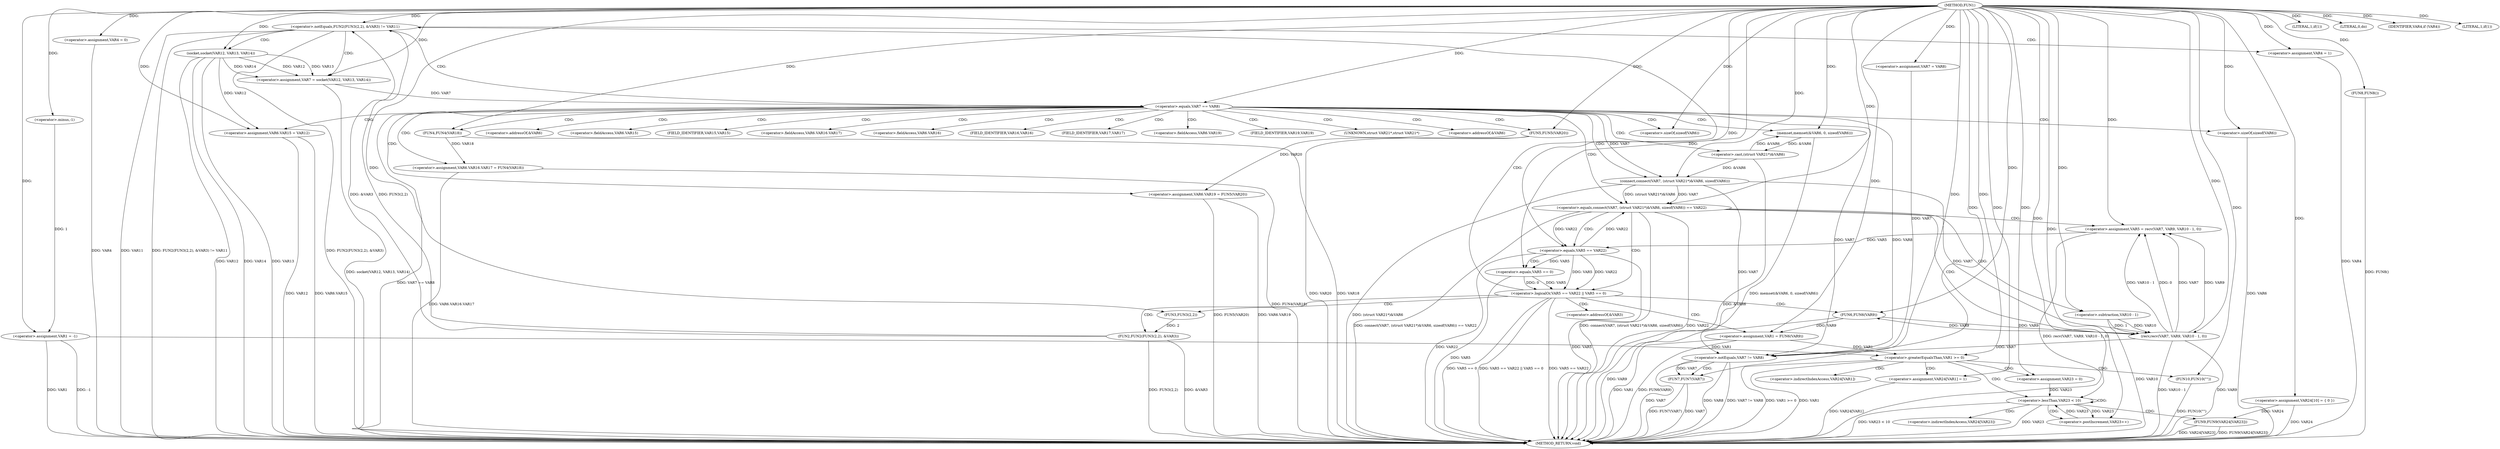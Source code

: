 digraph FUN1 {  
"1000100" [label = "(METHOD,FUN1)" ]
"1000260" [label = "(METHOD_RETURN,void)" ]
"1000103" [label = "(<operator>.assignment,VAR1 = -1)" ]
"1000105" [label = "(<operator>.minus,-1)" ]
"1000108" [label = "(LITERAL,1,if(1))" ]
"1000113" [label = "(<operator>.assignment,VAR4 = 0)" ]
"1000119" [label = "(<operator>.assignment,VAR7 = VAR8)" ]
"1000126" [label = "(<operator>.notEquals,FUN2(FUN3(2,2), &VAR3) != VAR11)" ]
"1000127" [label = "(FUN2,FUN2(FUN3(2,2), &VAR3))" ]
"1000128" [label = "(FUN3,FUN3(2,2))" ]
"1000136" [label = "(<operator>.assignment,VAR4 = 1)" ]
"1000139" [label = "(<operator>.assignment,VAR7 = socket(VAR12, VAR13, VAR14))" ]
"1000141" [label = "(socket,socket(VAR12, VAR13, VAR14))" ]
"1000146" [label = "(<operator>.equals,VAR7 == VAR8)" ]
"1000151" [label = "(memset,memset(&VAR6, 0, sizeof(VAR6)))" ]
"1000155" [label = "(<operator>.sizeOf,sizeof(VAR6))" ]
"1000157" [label = "(<operator>.assignment,VAR6.VAR15 = VAR12)" ]
"1000162" [label = "(<operator>.assignment,VAR6.VAR16.VAR17 = FUN4(VAR18))" ]
"1000168" [label = "(FUN4,FUN4(VAR18))" ]
"1000170" [label = "(<operator>.assignment,VAR6.VAR19 = FUN5(VAR20))" ]
"1000174" [label = "(FUN5,FUN5(VAR20))" ]
"1000177" [label = "(<operator>.equals,connect(VAR7, (struct VAR21*)&VAR6, sizeof(VAR6)) == VAR22)" ]
"1000178" [label = "(connect,connect(VAR7, (struct VAR21*)&VAR6, sizeof(VAR6)))" ]
"1000180" [label = "(<operator>.cast,(struct VAR21*)&VAR6)" ]
"1000184" [label = "(<operator>.sizeOf,sizeof(VAR6))" ]
"1000189" [label = "(<operator>.assignment,VAR5 = recv(VAR7, VAR9, VAR10 - 1, 0))" ]
"1000191" [label = "(recv,recv(VAR7, VAR9, VAR10 - 1, 0))" ]
"1000194" [label = "(<operator>.subtraction,VAR10 - 1)" ]
"1000199" [label = "(<operator>.logicalOr,VAR5 == VAR22 || VAR5 == 0)" ]
"1000200" [label = "(<operator>.equals,VAR5 == VAR22)" ]
"1000203" [label = "(<operator>.equals,VAR5 == 0)" ]
"1000208" [label = "(<operator>.assignment,VAR1 = FUN6(VAR9))" ]
"1000210" [label = "(FUN6,FUN6(VAR9))" ]
"1000212" [label = "(LITERAL,0,do)" ]
"1000214" [label = "(<operator>.notEquals,VAR7 != VAR8)" ]
"1000218" [label = "(FUN7,FUN7(VAR7))" ]
"1000221" [label = "(IDENTIFIER,VAR4,if (VAR4))" ]
"1000223" [label = "(FUN8,FUN8())" ]
"1000225" [label = "(LITERAL,1,if(1))" ]
"1000230" [label = "(<operator>.assignment,VAR24[10] = { 0 })" ]
"1000233" [label = "(<operator>.greaterEqualsThan,VAR1 >= 0)" ]
"1000237" [label = "(<operator>.assignment,VAR24[VAR1] = 1)" ]
"1000243" [label = "(<operator>.assignment,VAR23 = 0)" ]
"1000246" [label = "(<operator>.lessThan,VAR23 < 10)" ]
"1000249" [label = "(<operator>.postIncrement,VAR23++)" ]
"1000252" [label = "(FUN9,FUN9(VAR24[VAR23]))" ]
"1000258" [label = "(FUN10,FUN10(\"\"))" ]
"1000131" [label = "(<operator>.addressOf,&VAR3)" ]
"1000152" [label = "(<operator>.addressOf,&VAR6)" ]
"1000158" [label = "(<operator>.fieldAccess,VAR6.VAR15)" ]
"1000160" [label = "(FIELD_IDENTIFIER,VAR15,VAR15)" ]
"1000163" [label = "(<operator>.fieldAccess,VAR6.VAR16.VAR17)" ]
"1000164" [label = "(<operator>.fieldAccess,VAR6.VAR16)" ]
"1000166" [label = "(FIELD_IDENTIFIER,VAR16,VAR16)" ]
"1000167" [label = "(FIELD_IDENTIFIER,VAR17,VAR17)" ]
"1000171" [label = "(<operator>.fieldAccess,VAR6.VAR19)" ]
"1000173" [label = "(FIELD_IDENTIFIER,VAR19,VAR19)" ]
"1000181" [label = "(UNKNOWN,struct VAR21*,struct VAR21*)" ]
"1000182" [label = "(<operator>.addressOf,&VAR6)" ]
"1000238" [label = "(<operator>.indirectIndexAccess,VAR24[VAR1])" ]
"1000253" [label = "(<operator>.indirectIndexAccess,VAR24[VAR23])" ]
  "1000141" -> "1000260"  [ label = "DDG: VAR12"] 
  "1000184" -> "1000260"  [ label = "DDG: VAR6"] 
  "1000103" -> "1000260"  [ label = "DDG: VAR1"] 
  "1000126" -> "1000260"  [ label = "DDG: FUN2(FUN3(2,2), &VAR3)"] 
  "1000230" -> "1000260"  [ label = "DDG: VAR24"] 
  "1000126" -> "1000260"  [ label = "DDG: VAR11"] 
  "1000199" -> "1000260"  [ label = "DDG: VAR5 == VAR22 || VAR5 == 0"] 
  "1000127" -> "1000260"  [ label = "DDG: FUN3(2,2)"] 
  "1000157" -> "1000260"  [ label = "DDG: VAR12"] 
  "1000180" -> "1000260"  [ label = "DDG: &VAR6"] 
  "1000177" -> "1000260"  [ label = "DDG: connect(VAR7, (struct VAR21*)&VAR6, sizeof(VAR6))"] 
  "1000162" -> "1000260"  [ label = "DDG: FUN4(VAR18)"] 
  "1000177" -> "1000260"  [ label = "DDG: VAR22"] 
  "1000126" -> "1000260"  [ label = "DDG: FUN2(FUN3(2,2), &VAR3) != VAR11"] 
  "1000191" -> "1000260"  [ label = "DDG: VAR10 - 1"] 
  "1000200" -> "1000260"  [ label = "DDG: VAR5"] 
  "1000223" -> "1000260"  [ label = "DDG: FUN8()"] 
  "1000208" -> "1000260"  [ label = "DDG: VAR1"] 
  "1000208" -> "1000260"  [ label = "DDG: FUN6(VAR9)"] 
  "1000151" -> "1000260"  [ label = "DDG: memset(&VAR6, 0, sizeof(VAR6))"] 
  "1000233" -> "1000260"  [ label = "DDG: VAR1 >= 0"] 
  "1000252" -> "1000260"  [ label = "DDG: VAR24[VAR23]"] 
  "1000168" -> "1000260"  [ label = "DDG: VAR18"] 
  "1000199" -> "1000260"  [ label = "DDG: VAR5 == VAR22"] 
  "1000214" -> "1000260"  [ label = "DDG: VAR8"] 
  "1000103" -> "1000260"  [ label = "DDG: -1"] 
  "1000218" -> "1000260"  [ label = "DDG: VAR7"] 
  "1000214" -> "1000260"  [ label = "DDG: VAR7 != VAR8"] 
  "1000237" -> "1000260"  [ label = "DDG: VAR24[VAR1]"] 
  "1000113" -> "1000260"  [ label = "DDG: VAR4"] 
  "1000139" -> "1000260"  [ label = "DDG: socket(VAR12, VAR13, VAR14)"] 
  "1000194" -> "1000260"  [ label = "DDG: VAR10"] 
  "1000252" -> "1000260"  [ label = "DDG: FUN9(VAR24[VAR23])"] 
  "1000141" -> "1000260"  [ label = "DDG: VAR14"] 
  "1000157" -> "1000260"  [ label = "DDG: VAR6.VAR15"] 
  "1000189" -> "1000260"  [ label = "DDG: recv(VAR7, VAR9, VAR10 - 1, 0)"] 
  "1000178" -> "1000260"  [ label = "DDG: (struct VAR21*)&VAR6"] 
  "1000218" -> "1000260"  [ label = "DDG: FUN7(VAR7)"] 
  "1000199" -> "1000260"  [ label = "DDG: VAR5 == 0"] 
  "1000258" -> "1000260"  [ label = "DDG: FUN10(\"\")"] 
  "1000191" -> "1000260"  [ label = "DDG: VAR9"] 
  "1000210" -> "1000260"  [ label = "DDG: VAR9"] 
  "1000233" -> "1000260"  [ label = "DDG: VAR1"] 
  "1000170" -> "1000260"  [ label = "DDG: VAR6.VAR19"] 
  "1000141" -> "1000260"  [ label = "DDG: VAR13"] 
  "1000214" -> "1000260"  [ label = "DDG: VAR7"] 
  "1000177" -> "1000260"  [ label = "DDG: connect(VAR7, (struct VAR21*)&VAR6, sizeof(VAR6)) == VAR22"] 
  "1000162" -> "1000260"  [ label = "DDG: VAR6.VAR16.VAR17"] 
  "1000246" -> "1000260"  [ label = "DDG: VAR23 < 10"] 
  "1000146" -> "1000260"  [ label = "DDG: VAR7 == VAR8"] 
  "1000170" -> "1000260"  [ label = "DDG: FUN5(VAR20)"] 
  "1000136" -> "1000260"  [ label = "DDG: VAR4"] 
  "1000174" -> "1000260"  [ label = "DDG: VAR20"] 
  "1000246" -> "1000260"  [ label = "DDG: VAR23"] 
  "1000203" -> "1000260"  [ label = "DDG: VAR5"] 
  "1000127" -> "1000260"  [ label = "DDG: &VAR3"] 
  "1000200" -> "1000260"  [ label = "DDG: VAR22"] 
  "1000105" -> "1000103"  [ label = "DDG: 1"] 
  "1000100" -> "1000103"  [ label = "DDG: "] 
  "1000100" -> "1000105"  [ label = "DDG: "] 
  "1000100" -> "1000108"  [ label = "DDG: "] 
  "1000100" -> "1000113"  [ label = "DDG: "] 
  "1000100" -> "1000119"  [ label = "DDG: "] 
  "1000127" -> "1000126"  [ label = "DDG: FUN3(2,2)"] 
  "1000127" -> "1000126"  [ label = "DDG: &VAR3"] 
  "1000128" -> "1000127"  [ label = "DDG: 2"] 
  "1000100" -> "1000128"  [ label = "DDG: "] 
  "1000100" -> "1000126"  [ label = "DDG: "] 
  "1000100" -> "1000136"  [ label = "DDG: "] 
  "1000141" -> "1000139"  [ label = "DDG: VAR12"] 
  "1000141" -> "1000139"  [ label = "DDG: VAR13"] 
  "1000141" -> "1000139"  [ label = "DDG: VAR14"] 
  "1000100" -> "1000139"  [ label = "DDG: "] 
  "1000100" -> "1000141"  [ label = "DDG: "] 
  "1000139" -> "1000146"  [ label = "DDG: VAR7"] 
  "1000100" -> "1000146"  [ label = "DDG: "] 
  "1000180" -> "1000151"  [ label = "DDG: &VAR6"] 
  "1000100" -> "1000151"  [ label = "DDG: "] 
  "1000100" -> "1000155"  [ label = "DDG: "] 
  "1000141" -> "1000157"  [ label = "DDG: VAR12"] 
  "1000100" -> "1000157"  [ label = "DDG: "] 
  "1000168" -> "1000162"  [ label = "DDG: VAR18"] 
  "1000100" -> "1000168"  [ label = "DDG: "] 
  "1000174" -> "1000170"  [ label = "DDG: VAR20"] 
  "1000100" -> "1000174"  [ label = "DDG: "] 
  "1000178" -> "1000177"  [ label = "DDG: VAR7"] 
  "1000178" -> "1000177"  [ label = "DDG: (struct VAR21*)&VAR6"] 
  "1000146" -> "1000178"  [ label = "DDG: VAR7"] 
  "1000100" -> "1000178"  [ label = "DDG: "] 
  "1000180" -> "1000178"  [ label = "DDG: &VAR6"] 
  "1000151" -> "1000180"  [ label = "DDG: &VAR6"] 
  "1000100" -> "1000184"  [ label = "DDG: "] 
  "1000200" -> "1000177"  [ label = "DDG: VAR22"] 
  "1000100" -> "1000177"  [ label = "DDG: "] 
  "1000191" -> "1000189"  [ label = "DDG: VAR7"] 
  "1000191" -> "1000189"  [ label = "DDG: VAR9"] 
  "1000191" -> "1000189"  [ label = "DDG: VAR10 - 1"] 
  "1000191" -> "1000189"  [ label = "DDG: 0"] 
  "1000100" -> "1000189"  [ label = "DDG: "] 
  "1000178" -> "1000191"  [ label = "DDG: VAR7"] 
  "1000100" -> "1000191"  [ label = "DDG: "] 
  "1000210" -> "1000191"  [ label = "DDG: VAR9"] 
  "1000194" -> "1000191"  [ label = "DDG: VAR10"] 
  "1000194" -> "1000191"  [ label = "DDG: 1"] 
  "1000100" -> "1000194"  [ label = "DDG: "] 
  "1000200" -> "1000199"  [ label = "DDG: VAR5"] 
  "1000200" -> "1000199"  [ label = "DDG: VAR22"] 
  "1000189" -> "1000200"  [ label = "DDG: VAR5"] 
  "1000100" -> "1000200"  [ label = "DDG: "] 
  "1000177" -> "1000200"  [ label = "DDG: VAR22"] 
  "1000203" -> "1000199"  [ label = "DDG: VAR5"] 
  "1000203" -> "1000199"  [ label = "DDG: 0"] 
  "1000200" -> "1000203"  [ label = "DDG: VAR5"] 
  "1000100" -> "1000203"  [ label = "DDG: "] 
  "1000210" -> "1000208"  [ label = "DDG: VAR9"] 
  "1000100" -> "1000208"  [ label = "DDG: "] 
  "1000191" -> "1000210"  [ label = "DDG: VAR9"] 
  "1000100" -> "1000210"  [ label = "DDG: "] 
  "1000100" -> "1000212"  [ label = "DDG: "] 
  "1000178" -> "1000214"  [ label = "DDG: VAR7"] 
  "1000119" -> "1000214"  [ label = "DDG: VAR7"] 
  "1000146" -> "1000214"  [ label = "DDG: VAR7"] 
  "1000191" -> "1000214"  [ label = "DDG: VAR7"] 
  "1000100" -> "1000214"  [ label = "DDG: "] 
  "1000146" -> "1000214"  [ label = "DDG: VAR8"] 
  "1000214" -> "1000218"  [ label = "DDG: VAR7"] 
  "1000100" -> "1000218"  [ label = "DDG: "] 
  "1000100" -> "1000221"  [ label = "DDG: "] 
  "1000100" -> "1000223"  [ label = "DDG: "] 
  "1000100" -> "1000225"  [ label = "DDG: "] 
  "1000100" -> "1000230"  [ label = "DDG: "] 
  "1000208" -> "1000233"  [ label = "DDG: VAR1"] 
  "1000103" -> "1000233"  [ label = "DDG: VAR1"] 
  "1000100" -> "1000233"  [ label = "DDG: "] 
  "1000100" -> "1000237"  [ label = "DDG: "] 
  "1000100" -> "1000243"  [ label = "DDG: "] 
  "1000243" -> "1000246"  [ label = "DDG: VAR23"] 
  "1000249" -> "1000246"  [ label = "DDG: VAR23"] 
  "1000100" -> "1000246"  [ label = "DDG: "] 
  "1000246" -> "1000249"  [ label = "DDG: VAR23"] 
  "1000100" -> "1000249"  [ label = "DDG: "] 
  "1000230" -> "1000252"  [ label = "DDG: VAR24"] 
  "1000100" -> "1000258"  [ label = "DDG: "] 
  "1000126" -> "1000141"  [ label = "CDG: "] 
  "1000126" -> "1000139"  [ label = "CDG: "] 
  "1000126" -> "1000146"  [ label = "CDG: "] 
  "1000126" -> "1000136"  [ label = "CDG: "] 
  "1000146" -> "1000164"  [ label = "CDG: "] 
  "1000146" -> "1000174"  [ label = "CDG: "] 
  "1000146" -> "1000182"  [ label = "CDG: "] 
  "1000146" -> "1000166"  [ label = "CDG: "] 
  "1000146" -> "1000180"  [ label = "CDG: "] 
  "1000146" -> "1000157"  [ label = "CDG: "] 
  "1000146" -> "1000167"  [ label = "CDG: "] 
  "1000146" -> "1000151"  [ label = "CDG: "] 
  "1000146" -> "1000160"  [ label = "CDG: "] 
  "1000146" -> "1000152"  [ label = "CDG: "] 
  "1000146" -> "1000163"  [ label = "CDG: "] 
  "1000146" -> "1000168"  [ label = "CDG: "] 
  "1000146" -> "1000178"  [ label = "CDG: "] 
  "1000146" -> "1000173"  [ label = "CDG: "] 
  "1000146" -> "1000158"  [ label = "CDG: "] 
  "1000146" -> "1000155"  [ label = "CDG: "] 
  "1000146" -> "1000170"  [ label = "CDG: "] 
  "1000146" -> "1000171"  [ label = "CDG: "] 
  "1000146" -> "1000184"  [ label = "CDG: "] 
  "1000146" -> "1000177"  [ label = "CDG: "] 
  "1000146" -> "1000162"  [ label = "CDG: "] 
  "1000146" -> "1000181"  [ label = "CDG: "] 
  "1000177" -> "1000200"  [ label = "CDG: "] 
  "1000177" -> "1000191"  [ label = "CDG: "] 
  "1000177" -> "1000199"  [ label = "CDG: "] 
  "1000177" -> "1000194"  [ label = "CDG: "] 
  "1000177" -> "1000189"  [ label = "CDG: "] 
  "1000199" -> "1000208"  [ label = "CDG: "] 
  "1000199" -> "1000210"  [ label = "CDG: "] 
  "1000199" -> "1000127"  [ label = "CDG: "] 
  "1000199" -> "1000128"  [ label = "CDG: "] 
  "1000199" -> "1000126"  [ label = "CDG: "] 
  "1000199" -> "1000131"  [ label = "CDG: "] 
  "1000200" -> "1000203"  [ label = "CDG: "] 
  "1000214" -> "1000218"  [ label = "CDG: "] 
  "1000233" -> "1000258"  [ label = "CDG: "] 
  "1000233" -> "1000238"  [ label = "CDG: "] 
  "1000233" -> "1000243"  [ label = "CDG: "] 
  "1000233" -> "1000246"  [ label = "CDG: "] 
  "1000233" -> "1000237"  [ label = "CDG: "] 
  "1000246" -> "1000246"  [ label = "CDG: "] 
  "1000246" -> "1000253"  [ label = "CDG: "] 
  "1000246" -> "1000252"  [ label = "CDG: "] 
  "1000246" -> "1000249"  [ label = "CDG: "] 
}
